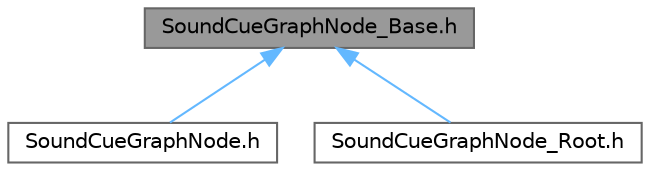 digraph "SoundCueGraphNode_Base.h"
{
 // INTERACTIVE_SVG=YES
 // LATEX_PDF_SIZE
  bgcolor="transparent";
  edge [fontname=Helvetica,fontsize=10,labelfontname=Helvetica,labelfontsize=10];
  node [fontname=Helvetica,fontsize=10,shape=box,height=0.2,width=0.4];
  Node1 [id="Node000001",label="SoundCueGraphNode_Base.h",height=0.2,width=0.4,color="gray40", fillcolor="grey60", style="filled", fontcolor="black",tooltip=" "];
  Node1 -> Node2 [id="edge1_Node000001_Node000002",dir="back",color="steelblue1",style="solid",tooltip=" "];
  Node2 [id="Node000002",label="SoundCueGraphNode.h",height=0.2,width=0.4,color="grey40", fillcolor="white", style="filled",URL="$dc/d50/SoundCueGraphNode_8h.html",tooltip=" "];
  Node1 -> Node3 [id="edge2_Node000001_Node000003",dir="back",color="steelblue1",style="solid",tooltip=" "];
  Node3 [id="Node000003",label="SoundCueGraphNode_Root.h",height=0.2,width=0.4,color="grey40", fillcolor="white", style="filled",URL="$dc/dc7/SoundCueGraphNode__Root_8h.html",tooltip=" "];
}
